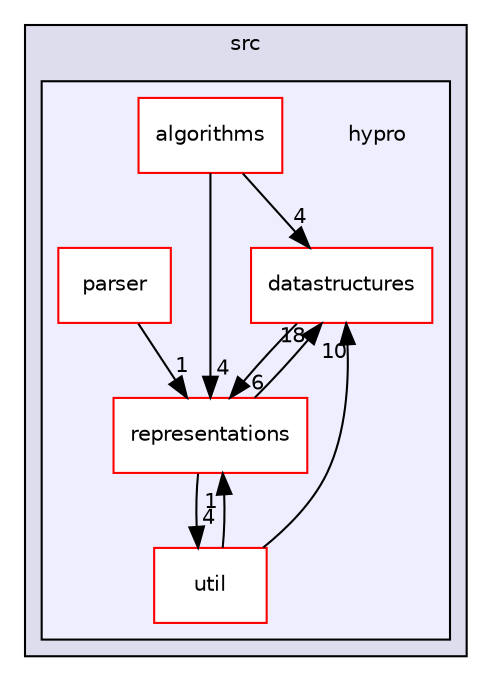 digraph "/home/travis/build/hypro/hypro/src/hypro" {
  compound=true
  node [ fontsize="10", fontname="Helvetica"];
  edge [ labelfontsize="10", labelfontname="Helvetica"];
  subgraph clusterdir_68267d1309a1af8e8297ef4c3efbcdba {
    graph [ bgcolor="#ddddee", pencolor="black", label="src" fontname="Helvetica", fontsize="10", URL="dir_68267d1309a1af8e8297ef4c3efbcdba.html"]
  subgraph clusterdir_2ce0cb9797b50c8d842bc50008b46cdd {
    graph [ bgcolor="#eeeeff", pencolor="black", label="" URL="dir_2ce0cb9797b50c8d842bc50008b46cdd.html"];
    dir_2ce0cb9797b50c8d842bc50008b46cdd [shape=plaintext label="hypro"];
    dir_55730fee9a0c1f12da77eb14a8325c4c [shape=box label="algorithms" color="red" fillcolor="white" style="filled" URL="dir_55730fee9a0c1f12da77eb14a8325c4c.html"];
    dir_bce2075adec303dcb2f0c4fbfcbc8493 [shape=box label="datastructures" color="red" fillcolor="white" style="filled" URL="dir_bce2075adec303dcb2f0c4fbfcbc8493.html"];
    dir_2c8758a5fdbf28946c502b471e14bb83 [shape=box label="parser" color="red" fillcolor="white" style="filled" URL="dir_2c8758a5fdbf28946c502b471e14bb83.html"];
    dir_7fa927d8fbf9dfbeef69af27f63bc81b [shape=box label="representations" color="red" fillcolor="white" style="filled" URL="dir_7fa927d8fbf9dfbeef69af27f63bc81b.html"];
    dir_879d833e0dfbe8f31a5e860bb94efb50 [shape=box label="util" color="red" fillcolor="white" style="filled" URL="dir_879d833e0dfbe8f31a5e860bb94efb50.html"];
  }
  }
  dir_879d833e0dfbe8f31a5e860bb94efb50->dir_bce2075adec303dcb2f0c4fbfcbc8493 [headlabel="10", labeldistance=1.5 headhref="dir_000034_000020.html"];
  dir_879d833e0dfbe8f31a5e860bb94efb50->dir_7fa927d8fbf9dfbeef69af27f63bc81b [headlabel="1", labeldistance=1.5 headhref="dir_000034_000014.html"];
  dir_bce2075adec303dcb2f0c4fbfcbc8493->dir_7fa927d8fbf9dfbeef69af27f63bc81b [headlabel="6", labeldistance=1.5 headhref="dir_000020_000014.html"];
  dir_55730fee9a0c1f12da77eb14a8325c4c->dir_bce2075adec303dcb2f0c4fbfcbc8493 [headlabel="4", labeldistance=1.5 headhref="dir_000003_000020.html"];
  dir_55730fee9a0c1f12da77eb14a8325c4c->dir_7fa927d8fbf9dfbeef69af27f63bc81b [headlabel="4", labeldistance=1.5 headhref="dir_000003_000014.html"];
  dir_2c8758a5fdbf28946c502b471e14bb83->dir_7fa927d8fbf9dfbeef69af27f63bc81b [headlabel="1", labeldistance=1.5 headhref="dir_000027_000014.html"];
  dir_7fa927d8fbf9dfbeef69af27f63bc81b->dir_879d833e0dfbe8f31a5e860bb94efb50 [headlabel="4", labeldistance=1.5 headhref="dir_000014_000034.html"];
  dir_7fa927d8fbf9dfbeef69af27f63bc81b->dir_bce2075adec303dcb2f0c4fbfcbc8493 [headlabel="18", labeldistance=1.5 headhref="dir_000014_000020.html"];
}
